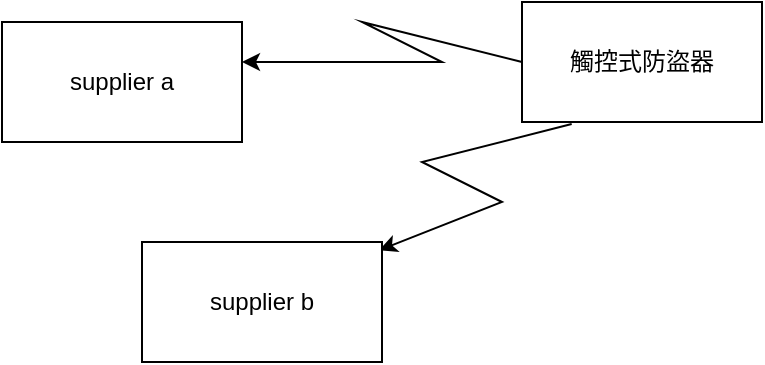 <mxfile version="21.1.1" type="github">
  <diagram name="第 1 页" id="yEkW-4PWhIQO3VgRNsW-">
    <mxGraphModel dx="1657" dy="443" grid="1" gridSize="10" guides="1" tooltips="1" connect="1" arrows="1" fold="1" page="1" pageScale="1" pageWidth="827" pageHeight="1169" math="0" shadow="0">
      <root>
        <mxCell id="0" />
        <mxCell id="1" parent="0" />
        <mxCell id="is7A1KgJGmSKfCmo3Mhu-1" value="觸控式防盜器" style="rounded=0;whiteSpace=wrap;html=1;" vertex="1" parent="1">
          <mxGeometry x="210" y="280" width="120" height="60" as="geometry" />
        </mxCell>
        <mxCell id="is7A1KgJGmSKfCmo3Mhu-2" value="" style="endArrow=classic;html=1;rounded=0;" edge="1" parent="1">
          <mxGeometry width="50" height="50" relative="1" as="geometry">
            <mxPoint x="210" y="310" as="sourcePoint" />
            <mxPoint x="70" y="310" as="targetPoint" />
            <Array as="points">
              <mxPoint x="130" y="290" />
              <mxPoint x="170" y="310" />
            </Array>
          </mxGeometry>
        </mxCell>
        <mxCell id="is7A1KgJGmSKfCmo3Mhu-3" value="supplier a" style="rounded=0;whiteSpace=wrap;html=1;" vertex="1" parent="1">
          <mxGeometry x="-50" y="290" width="120" height="60" as="geometry" />
        </mxCell>
        <mxCell id="is7A1KgJGmSKfCmo3Mhu-4" value="" style="endArrow=classic;html=1;rounded=0;exitX=0.207;exitY=1.017;exitDx=0;exitDy=0;exitPerimeter=0;entryX=0.988;entryY=0.069;entryDx=0;entryDy=0;entryPerimeter=0;" edge="1" parent="1" source="is7A1KgJGmSKfCmo3Mhu-1" target="is7A1KgJGmSKfCmo3Mhu-5">
          <mxGeometry width="50" height="50" relative="1" as="geometry">
            <mxPoint x="240" y="380" as="sourcePoint" />
            <mxPoint x="100" y="380" as="targetPoint" />
            <Array as="points">
              <mxPoint x="160" y="360" />
              <mxPoint x="200" y="380" />
            </Array>
          </mxGeometry>
        </mxCell>
        <mxCell id="is7A1KgJGmSKfCmo3Mhu-5" value="supplier b" style="rounded=0;whiteSpace=wrap;html=1;" vertex="1" parent="1">
          <mxGeometry x="20" y="400" width="120" height="60" as="geometry" />
        </mxCell>
      </root>
    </mxGraphModel>
  </diagram>
</mxfile>
